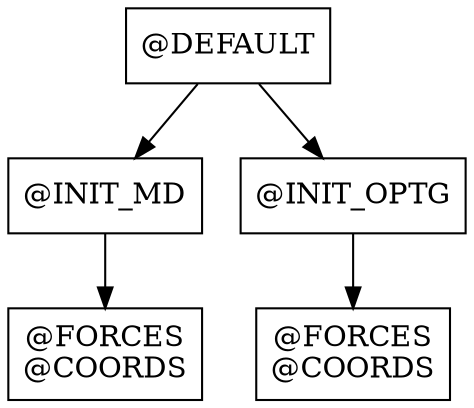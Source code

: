 // Node Report
digraph {
	"@DEFAULT" [label="@DEFAULT" margin=0.1 shape=box]
	"@INIT_MD" [label="@INIT_MD" margin=0.1 shape=box]
	"@INIT_MD_" [label="@FORCES
@COORDS" margin=0.1 shape=box]
	"@INIT_OPTG" [label="@INIT_OPTG" margin=0.1 shape=box]
	"@INIT_OPTG_" [label="@FORCES
@COORDS" margin=0.1 shape=box]
	"@DEFAULT" -> "@INIT_MD"
	"@DEFAULT" -> "@INIT_OPTG"
	"@INIT_MD" -> "@INIT_MD_"
	"@INIT_OPTG" -> "@INIT_OPTG_"
}
